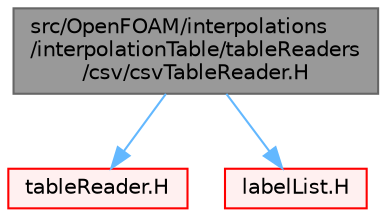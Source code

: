 digraph "src/OpenFOAM/interpolations/interpolationTable/tableReaders/csv/csvTableReader.H"
{
 // LATEX_PDF_SIZE
  bgcolor="transparent";
  edge [fontname=Helvetica,fontsize=10,labelfontname=Helvetica,labelfontsize=10];
  node [fontname=Helvetica,fontsize=10,shape=box,height=0.2,width=0.4];
  Node1 [id="Node000001",label="src/OpenFOAM/interpolations\l/interpolationTable/tableReaders\l/csv/csvTableReader.H",height=0.2,width=0.4,color="gray40", fillcolor="grey60", style="filled", fontcolor="black",tooltip=" "];
  Node1 -> Node2 [id="edge1_Node000001_Node000002",color="steelblue1",style="solid",tooltip=" "];
  Node2 [id="Node000002",label="tableReader.H",height=0.2,width=0.4,color="red", fillcolor="#FFF0F0", style="filled",URL="$tableReader_8H.html",tooltip=" "];
  Node1 -> Node159 [id="edge2_Node000001_Node000159",color="steelblue1",style="solid",tooltip=" "];
  Node159 [id="Node000159",label="labelList.H",height=0.2,width=0.4,color="red", fillcolor="#FFF0F0", style="filled",URL="$labelList_8H.html",tooltip=" "];
}
